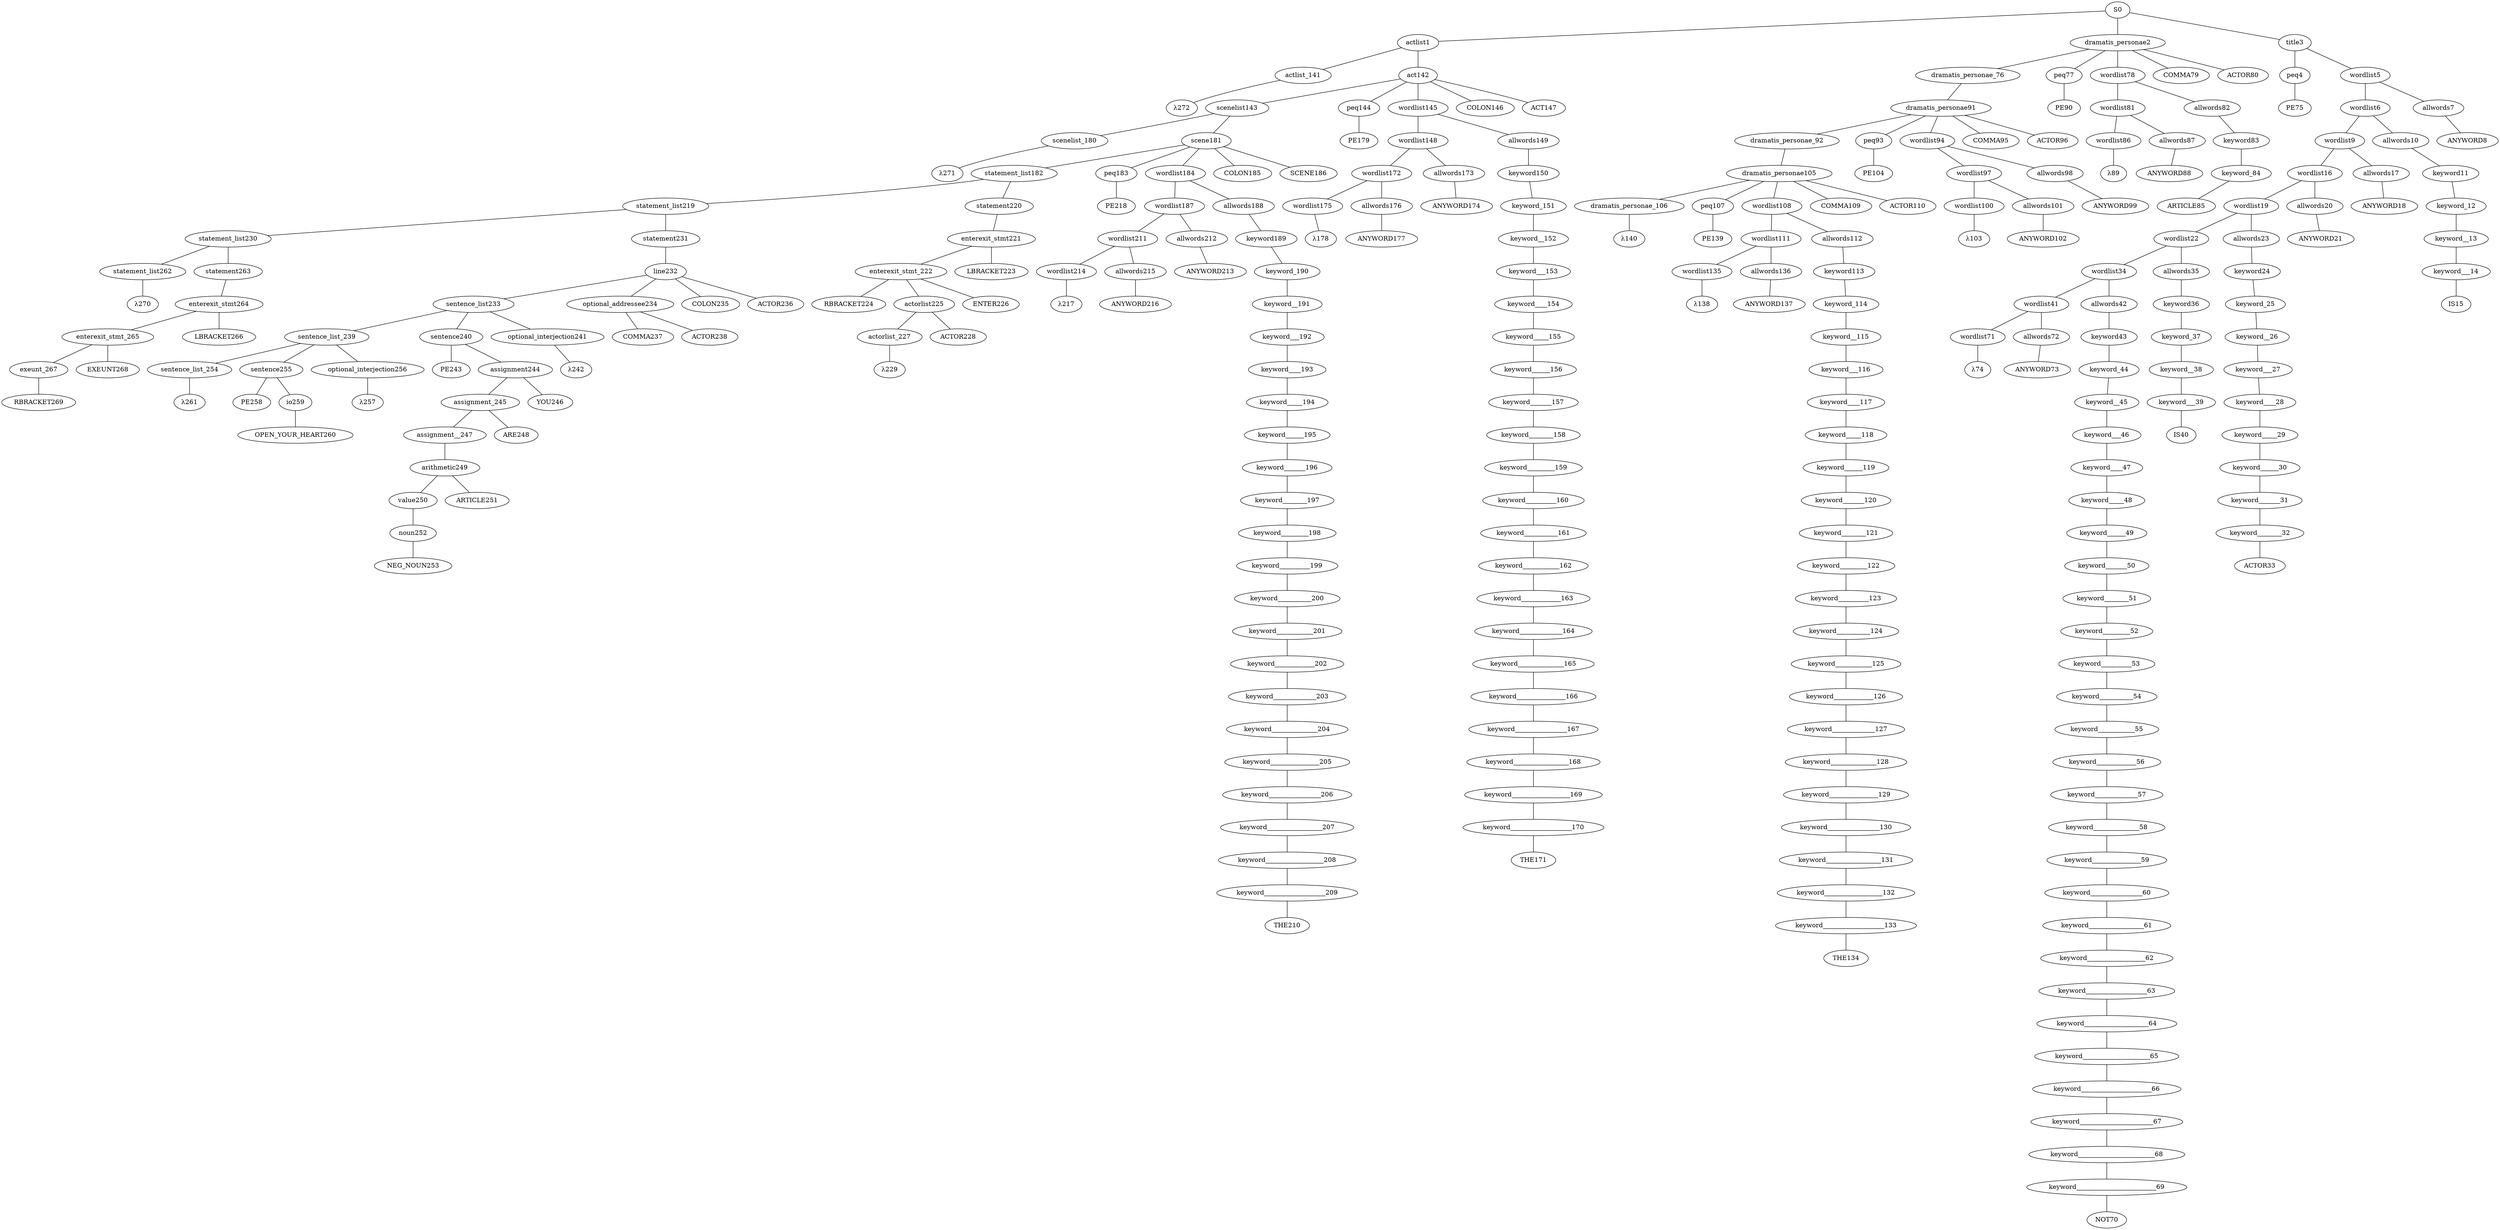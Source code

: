 strict graph {
	S0 -- actlist1
	S0 -- dramatis_personae2
	S0 -- title3

	title3 -- peq4
	title3 -- wordlist5

	wordlist5 -- wordlist6
	wordlist5 -- allwords7

	allwords7 -- ANYWORD8


	wordlist6 -- wordlist9
	wordlist6 -- allwords10

	allwords10 -- keyword11

	keyword11 -- keyword_12

	keyword_12 -- keyword__13

	keyword__13 -- keyword___14

	keyword___14 -- IS15


	wordlist9 -- wordlist16
	wordlist9 -- allwords17

	allwords17 -- ANYWORD18


	wordlist16 -- wordlist19
	wordlist16 -- allwords20

	allwords20 -- ANYWORD21


	wordlist19 -- wordlist22
	wordlist19 -- allwords23

	allwords23 -- keyword24

	keyword24 -- keyword_25

	keyword_25 -- keyword__26

	keyword__26 -- keyword___27

	keyword___27 -- keyword____28

	keyword____28 -- keyword_____29

	keyword_____29 -- keyword______30

	keyword______30 -- keyword_______31

	keyword_______31 -- keyword________32

	keyword________32 -- ACTOR33


	wordlist22 -- wordlist34
	wordlist22 -- allwords35

	allwords35 -- keyword36

	keyword36 -- keyword_37

	keyword_37 -- keyword__38

	keyword__38 -- keyword___39

	keyword___39 -- IS40


	wordlist34 -- wordlist41
	wordlist34 -- allwords42

	allwords42 -- keyword43

	keyword43 -- keyword_44

	keyword_44 -- keyword__45

	keyword__45 -- keyword___46

	keyword___46 -- keyword____47

	keyword____47 -- keyword_____48

	keyword_____48 -- keyword______49

	keyword______49 -- keyword_______50

	keyword_______50 -- keyword________51

	keyword________51 -- keyword_________52

	keyword_________52 -- keyword__________53

	keyword__________53 -- keyword___________54

	keyword___________54 -- keyword____________55

	keyword____________55 -- keyword_____________56

	keyword_____________56 -- keyword______________57

	keyword______________57 -- keyword_______________58

	keyword_______________58 -- keyword________________59

	keyword________________59 -- keyword_________________60

	keyword_________________60 -- keyword__________________61

	keyword__________________61 -- keyword___________________62

	keyword___________________62 -- keyword____________________63

	keyword____________________63 -- keyword_____________________64

	keyword_____________________64 -- keyword______________________65

	keyword______________________65 -- keyword_______________________66

	keyword_______________________66 -- keyword________________________67

	keyword________________________67 -- keyword_________________________68

	keyword_________________________68 -- keyword__________________________69

	keyword__________________________69 -- NOT70


	wordlist41 -- wordlist71
	wordlist41 -- allwords72

	allwords72 -- ANYWORD73


	wordlist71 -- λ74

	peq4 -- PE75


	dramatis_personae2 -- dramatis_personae_76
	dramatis_personae2 -- peq77
	dramatis_personae2 -- wordlist78
	dramatis_personae2 -- COMMA79
	dramatis_personae2 -- ACTOR80



	wordlist78 -- wordlist81
	wordlist78 -- allwords82

	allwords82 -- keyword83

	keyword83 -- keyword_84

	keyword_84 -- ARTICLE85


	wordlist81 -- wordlist86
	wordlist81 -- allwords87

	allwords87 -- ANYWORD88


	wordlist86 -- λ89

	peq77 -- PE90


	dramatis_personae_76 -- dramatis_personae91

	dramatis_personae91 -- dramatis_personae_92
	dramatis_personae91 -- peq93
	dramatis_personae91 -- wordlist94
	dramatis_personae91 -- COMMA95
	dramatis_personae91 -- ACTOR96



	wordlist94 -- wordlist97
	wordlist94 -- allwords98

	allwords98 -- ANYWORD99


	wordlist97 -- wordlist100
	wordlist97 -- allwords101

	allwords101 -- ANYWORD102


	wordlist100 -- λ103

	peq93 -- PE104


	dramatis_personae_92 -- dramatis_personae105

	dramatis_personae105 -- dramatis_personae_106
	dramatis_personae105 -- peq107
	dramatis_personae105 -- wordlist108
	dramatis_personae105 -- COMMA109
	dramatis_personae105 -- ACTOR110



	wordlist108 -- wordlist111
	wordlist108 -- allwords112

	allwords112 -- keyword113

	keyword113 -- keyword_114

	keyword_114 -- keyword__115

	keyword__115 -- keyword___116

	keyword___116 -- keyword____117

	keyword____117 -- keyword_____118

	keyword_____118 -- keyword______119

	keyword______119 -- keyword_______120

	keyword_______120 -- keyword________121

	keyword________121 -- keyword_________122

	keyword_________122 -- keyword__________123

	keyword__________123 -- keyword___________124

	keyword___________124 -- keyword____________125

	keyword____________125 -- keyword_____________126

	keyword_____________126 -- keyword______________127

	keyword______________127 -- keyword_______________128

	keyword_______________128 -- keyword________________129

	keyword________________129 -- keyword_________________130

	keyword_________________130 -- keyword__________________131

	keyword__________________131 -- keyword___________________132

	keyword___________________132 -- keyword____________________133

	keyword____________________133 -- THE134


	wordlist111 -- wordlist135
	wordlist111 -- allwords136

	allwords136 -- ANYWORD137


	wordlist135 -- λ138

	peq107 -- PE139


	dramatis_personae_106 -- λ140

	actlist1 -- actlist_141
	actlist1 -- act142

	act142 -- scenelist143
	act142 -- peq144
	act142 -- wordlist145
	act142 -- COLON146
	act142 -- ACT147



	wordlist145 -- wordlist148
	wordlist145 -- allwords149

	allwords149 -- keyword150

	keyword150 -- keyword_151

	keyword_151 -- keyword__152

	keyword__152 -- keyword___153

	keyword___153 -- keyword____154

	keyword____154 -- keyword_____155

	keyword_____155 -- keyword______156

	keyword______156 -- keyword_______157

	keyword_______157 -- keyword________158

	keyword________158 -- keyword_________159

	keyword_________159 -- keyword__________160

	keyword__________160 -- keyword___________161

	keyword___________161 -- keyword____________162

	keyword____________162 -- keyword_____________163

	keyword_____________163 -- keyword______________164

	keyword______________164 -- keyword_______________165

	keyword_______________165 -- keyword________________166

	keyword________________166 -- keyword_________________167

	keyword_________________167 -- keyword__________________168

	keyword__________________168 -- keyword___________________169

	keyword___________________169 -- keyword____________________170

	keyword____________________170 -- THE171


	wordlist148 -- wordlist172
	wordlist148 -- allwords173

	allwords173 -- ANYWORD174


	wordlist172 -- wordlist175
	wordlist172 -- allwords176

	allwords176 -- ANYWORD177


	wordlist175 -- λ178

	peq144 -- PE179


	scenelist143 -- scenelist_180
	scenelist143 -- scene181

	scene181 -- statement_list182
	scene181 -- peq183
	scene181 -- wordlist184
	scene181 -- COLON185
	scene181 -- SCENE186



	wordlist184 -- wordlist187
	wordlist184 -- allwords188

	allwords188 -- keyword189

	keyword189 -- keyword_190

	keyword_190 -- keyword__191

	keyword__191 -- keyword___192

	keyword___192 -- keyword____193

	keyword____193 -- keyword_____194

	keyword_____194 -- keyword______195

	keyword______195 -- keyword_______196

	keyword_______196 -- keyword________197

	keyword________197 -- keyword_________198

	keyword_________198 -- keyword__________199

	keyword__________199 -- keyword___________200

	keyword___________200 -- keyword____________201

	keyword____________201 -- keyword_____________202

	keyword_____________202 -- keyword______________203

	keyword______________203 -- keyword_______________204

	keyword_______________204 -- keyword________________205

	keyword________________205 -- keyword_________________206

	keyword_________________206 -- keyword__________________207

	keyword__________________207 -- keyword___________________208

	keyword___________________208 -- keyword____________________209

	keyword____________________209 -- THE210


	wordlist187 -- wordlist211
	wordlist187 -- allwords212

	allwords212 -- ANYWORD213


	wordlist211 -- wordlist214
	wordlist211 -- allwords215

	allwords215 -- ANYWORD216


	wordlist214 -- λ217

	peq183 -- PE218


	statement_list182 -- statement_list219
	statement_list182 -- statement220

	statement220 -- enterexit_stmt221

	enterexit_stmt221 -- enterexit_stmt_222
	enterexit_stmt221 -- LBRACKET223


	enterexit_stmt_222 -- RBRACKET224
	enterexit_stmt_222 -- actorlist225
	enterexit_stmt_222 -- ENTER226


	actorlist225 -- actorlist_227
	actorlist225 -- ACTOR228


	actorlist_227 -- λ229


	statement_list219 -- statement_list230
	statement_list219 -- statement231

	statement231 -- line232

	line232 -- sentence_list233
	line232 -- optional_addressee234
	line232 -- COLON235
	line232 -- ACTOR236



	optional_addressee234 -- COMMA237
	optional_addressee234 -- ACTOR238



	sentence_list233 -- sentence_list_239
	sentence_list233 -- sentence240
	sentence_list233 -- optional_interjection241

	optional_interjection241 -- λ242

	sentence240 -- PE243
	sentence240 -- assignment244

	assignment244 -- assignment_245
	assignment244 -- YOU246


	assignment_245 -- assignment__247
	assignment_245 -- ARE248


	assignment__247 -- arithmetic249

	arithmetic249 -- value250
	arithmetic249 -- ARTICLE251


	value250 -- noun252

	noun252 -- NEG_NOUN253



	sentence_list_239 -- sentence_list_254
	sentence_list_239 -- sentence255
	sentence_list_239 -- optional_interjection256

	optional_interjection256 -- λ257

	sentence255 -- PE258
	sentence255 -- io259

	io259 -- OPEN_YOUR_HEART260



	sentence_list_254 -- λ261

	statement_list230 -- statement_list262
	statement_list230 -- statement263

	statement263 -- enterexit_stmt264

	enterexit_stmt264 -- enterexit_stmt_265
	enterexit_stmt264 -- LBRACKET266


	enterexit_stmt_265 -- exeunt_267
	enterexit_stmt_265 -- EXEUNT268


	exeunt_267 -- RBRACKET269


	statement_list262 -- λ270

	scenelist_180 -- λ271

	actlist_141 -- λ272


}